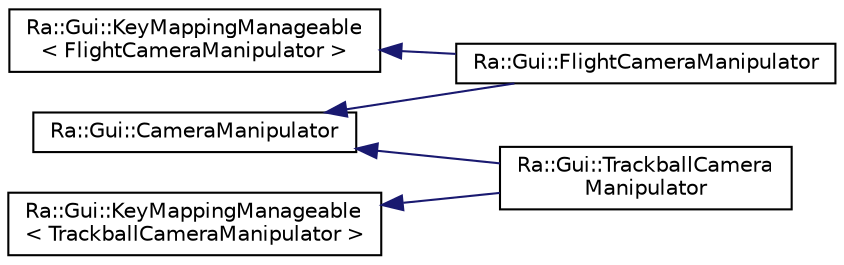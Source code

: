 digraph "Graphical Class Hierarchy"
{
 // INTERACTIVE_SVG=YES
 // LATEX_PDF_SIZE
  edge [fontname="Helvetica",fontsize="10",labelfontname="Helvetica",labelfontsize="10"];
  node [fontname="Helvetica",fontsize="10",shape=record];
  rankdir="LR";
  Node0 [label="Ra::Gui::CameraManipulator",height=0.2,width=0.4,color="black", fillcolor="white", style="filled",URL="$classRa_1_1Gui_1_1CameraManipulator.html",tooltip="The CameraManipulator class is the generic class for camera manipulators."];
  Node0 -> Node1 [dir="back",color="midnightblue",fontsize="10",style="solid",fontname="Helvetica"];
  Node1 [label="Ra::Gui::FlightCameraManipulator",height=0.2,width=0.4,color="black", fillcolor="white", style="filled",URL="$classRa_1_1Gui_1_1FlightCameraManipulator.html",tooltip=" "];
  Node0 -> Node3 [dir="back",color="midnightblue",fontsize="10",style="solid",fontname="Helvetica"];
  Node3 [label="Ra::Gui::TrackballCamera\lManipulator",height=0.2,width=0.4,color="black", fillcolor="white", style="filled",URL="$classRa_1_1Gui_1_1TrackballCameraManipulator.html",tooltip="A Trackball manipulator for Cameras."];
  Node2 [label="Ra::Gui::KeyMappingManageable\l\< FlightCameraManipulator \>",height=0.2,width=0.4,color="black", fillcolor="white", style="filled",URL="$classRa_1_1Gui_1_1KeyMappingManageable.html",tooltip=" "];
  Node2 -> Node1 [dir="back",color="midnightblue",fontsize="10",style="solid",fontname="Helvetica"];
  Node4 [label="Ra::Gui::KeyMappingManageable\l\< TrackballCameraManipulator \>",height=0.2,width=0.4,color="black", fillcolor="white", style="filled",URL="$classRa_1_1Gui_1_1KeyMappingManageable.html",tooltip=" "];
  Node4 -> Node3 [dir="back",color="midnightblue",fontsize="10",style="solid",fontname="Helvetica"];
}
